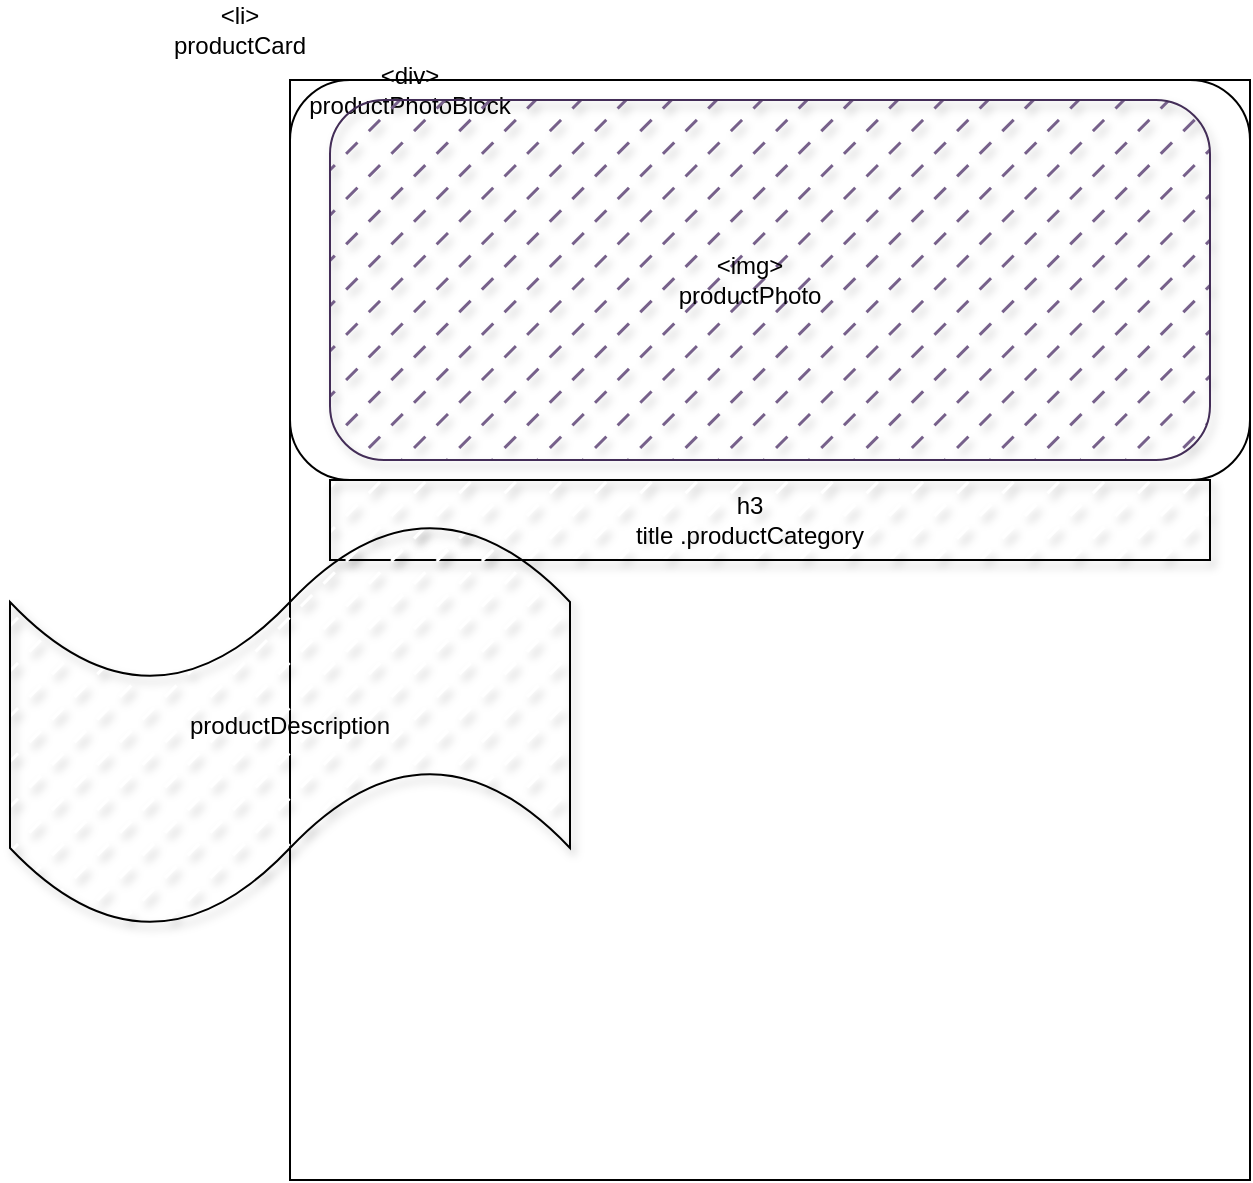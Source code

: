 <mxfile>
    <diagram id="pm3nR0o3mWI7b5elN9dv" name="Page-1">
        <mxGraphModel dx="736" dy="666" grid="1" gridSize="10" guides="1" tooltips="1" connect="1" arrows="1" fold="1" page="1" pageScale="1" pageWidth="850" pageHeight="1100" math="0" shadow="0">
            <root>
                <mxCell id="0"/>
                <mxCell id="1" parent="0"/>
                <mxCell id="2" value="" style="rounded=0;whiteSpace=wrap;html=1;" vertex="1" parent="1">
                    <mxGeometry x="180" y="50" width="480" height="550" as="geometry"/>
                </mxCell>
                <mxCell id="3" value="&amp;lt;li&amp;gt; productCard" style="text;html=1;strokeColor=none;fillColor=none;align=center;verticalAlign=middle;whiteSpace=wrap;rounded=0;" vertex="1" parent="1">
                    <mxGeometry x="110" y="10" width="90" height="30" as="geometry"/>
                </mxCell>
                <mxCell id="4" value="" style="rounded=1;whiteSpace=wrap;html=1;" vertex="1" parent="1">
                    <mxGeometry x="180" y="50" width="480" height="200" as="geometry"/>
                </mxCell>
                <mxCell id="5" value="&amp;lt;div&amp;gt;&lt;br&gt;productPhotoBlock" style="text;html=1;strokeColor=none;fillColor=none;align=center;verticalAlign=middle;whiteSpace=wrap;rounded=0;" vertex="1" parent="1">
                    <mxGeometry x="180" y="40" width="120" height="30" as="geometry"/>
                </mxCell>
                <mxCell id="6" value="" style="rounded=1;whiteSpace=wrap;html=1;glass=0;fillColor=#76608a;fontColor=#ffffff;strokeColor=#432D57;fillStyle=dashed;shadow=1;" vertex="1" parent="1">
                    <mxGeometry x="200" y="60" width="440" height="180" as="geometry"/>
                </mxCell>
                <mxCell id="7" value="&amp;lt;img&amp;gt;&lt;br&gt;productPhoto" style="text;html=1;strokeColor=none;fillColor=none;align=center;verticalAlign=middle;whiteSpace=wrap;rounded=0;glass=0;fillStyle=cross-hatch;" vertex="1" parent="1">
                    <mxGeometry x="380" y="135" width="60" height="30" as="geometry"/>
                </mxCell>
                <mxCell id="8" value="" style="rounded=0;whiteSpace=wrap;html=1;shadow=1;glass=0;sketch=0;fillStyle=dashed;" vertex="1" parent="1">
                    <mxGeometry x="200" y="250" width="440" height="40" as="geometry"/>
                </mxCell>
                <mxCell id="9" value="h3 &lt;br&gt;title .productCategory" style="text;html=1;strokeColor=none;fillColor=none;align=center;verticalAlign=middle;whiteSpace=wrap;rounded=0;shadow=1;glass=0;sketch=0;fillStyle=dashed;" vertex="1" parent="1">
                    <mxGeometry x="300" y="255" width="220" height="30" as="geometry"/>
                </mxCell>
                <mxCell id="13" value="" style="shape=tape;whiteSpace=wrap;html=1;rounded=1;shadow=1;glass=0;sketch=0;fillStyle=dashed;" vertex="1" parent="1">
                    <mxGeometry x="40" y="270" width="280" height="205" as="geometry"/>
                </mxCell>
                <mxCell id="14" value="productDescription" style="text;html=1;strokeColor=none;fillColor=none;align=center;verticalAlign=middle;whiteSpace=wrap;rounded=0;shadow=1;glass=0;sketch=0;fillStyle=dashed;" vertex="1" parent="1">
                    <mxGeometry x="110" y="357.5" width="140" height="30" as="geometry"/>
                </mxCell>
            </root>
        </mxGraphModel>
    </diagram>
</mxfile>